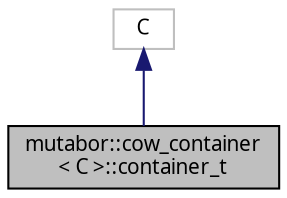 digraph "mutabor::cow_container&lt; C &gt;::container_t"
{
  edge [fontname="Sans",fontsize="10",labelfontname="Sans",labelfontsize="10"];
  node [fontname="Sans",fontsize="10",shape=record];
  Node2 [label="mutabor::cow_container\l\< C \>::container_t",height=0.2,width=0.4,color="black", fillcolor="grey75", style="filled", fontcolor="black"];
  Node3 -> Node2 [dir="back",color="midnightblue",fontsize="10",style="solid",fontname="Sans"];
  Node3 [label="C",height=0.2,width=0.4,color="grey75", fillcolor="white", style="filled"];
}
